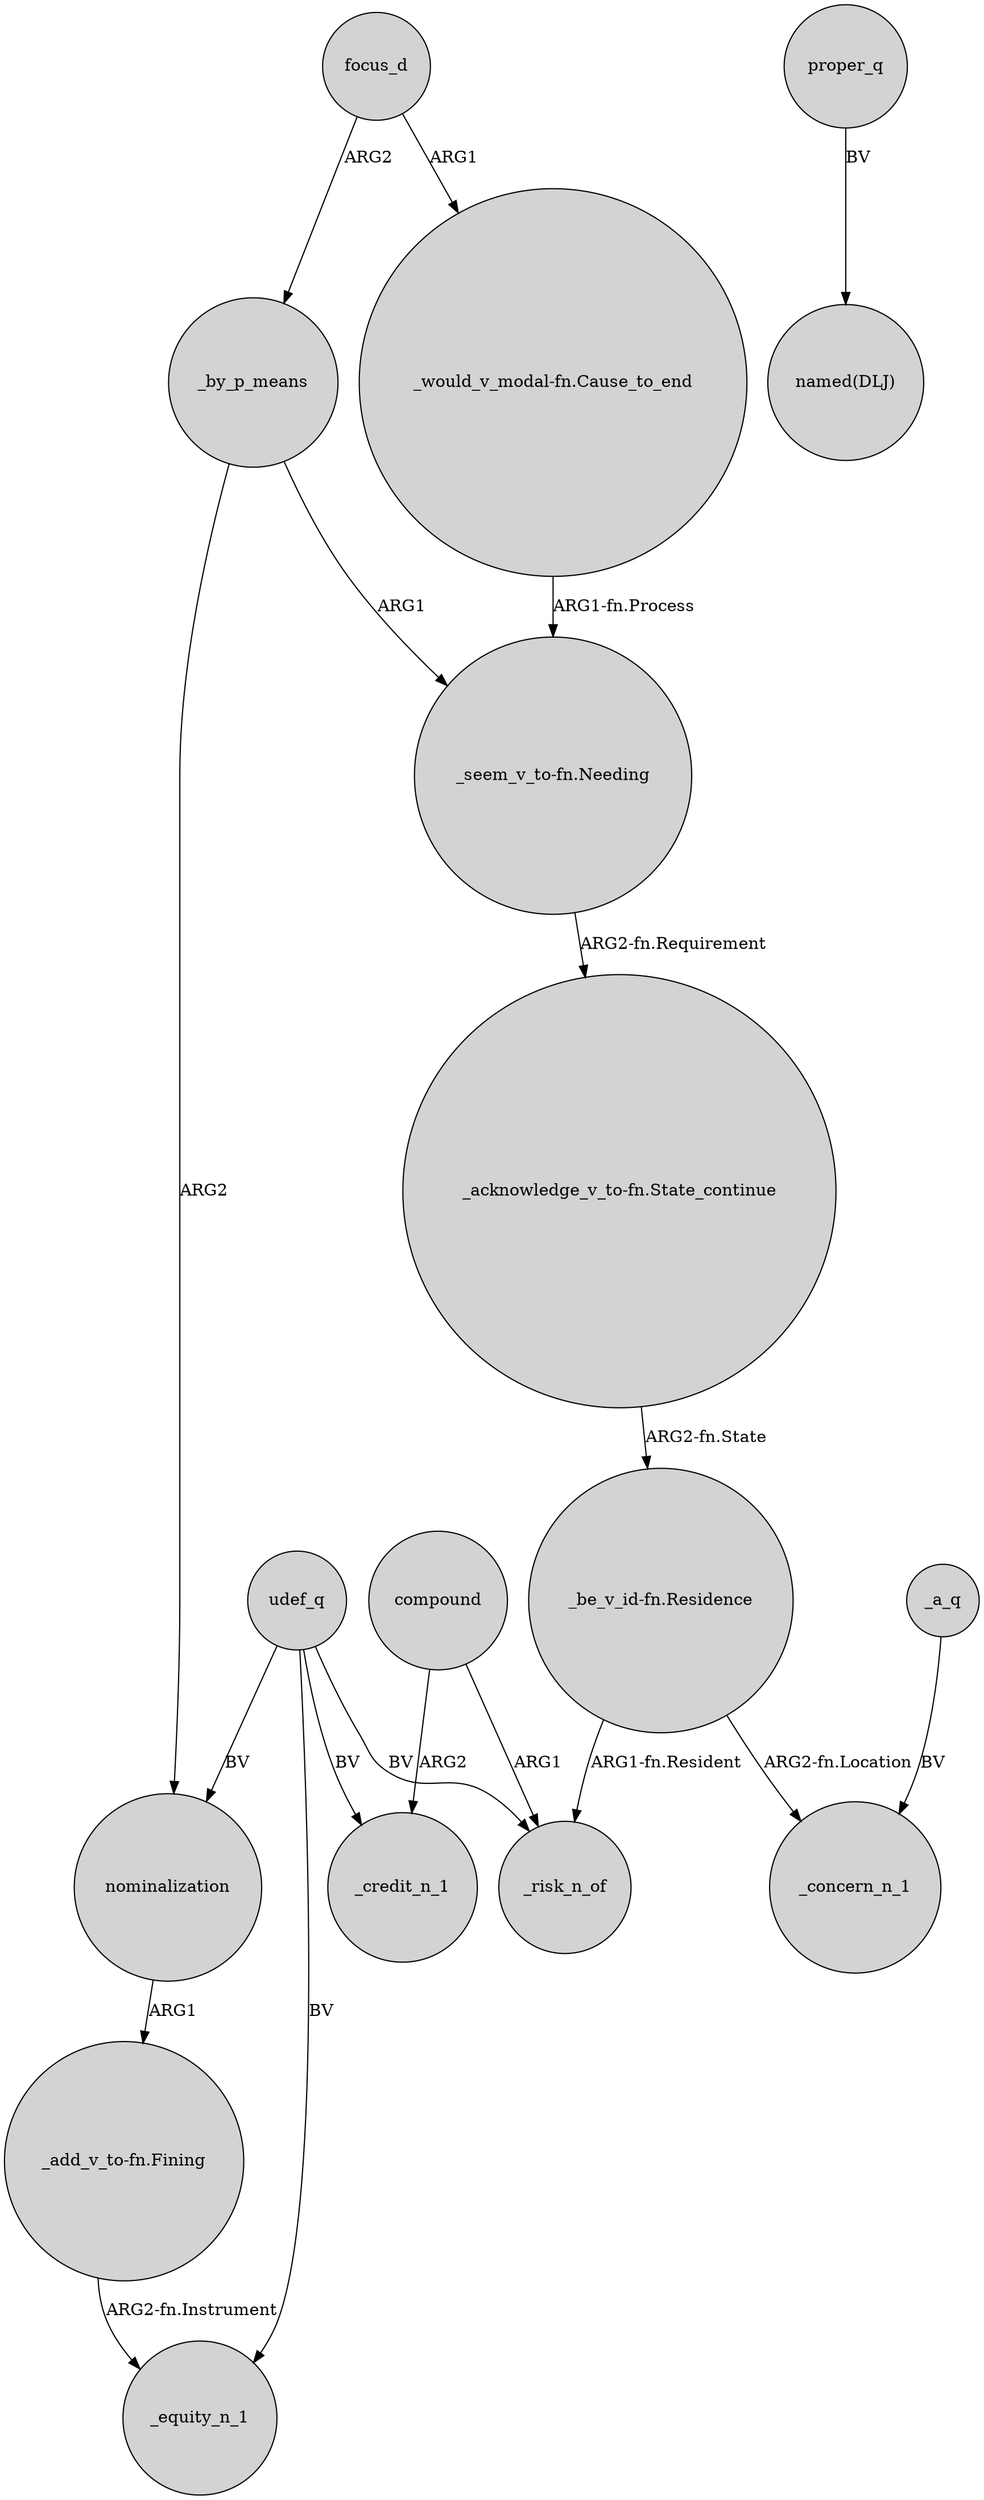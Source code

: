 digraph {
	node [shape=circle style=filled]
	udef_q -> _risk_n_of [label=BV]
	_by_p_means -> "_seem_v_to-fn.Needing" [label=ARG1]
	udef_q -> nominalization [label=BV]
	udef_q -> _equity_n_1 [label=BV]
	proper_q -> "named(DLJ)" [label=BV]
	"_add_v_to-fn.Fining" -> _equity_n_1 [label="ARG2-fn.Instrument"]
	"_acknowledge_v_to-fn.State_continue" -> "_be_v_id-fn.Residence" [label="ARG2-fn.State"]
	"_be_v_id-fn.Residence" -> _concern_n_1 [label="ARG2-fn.Location"]
	_a_q -> _concern_n_1 [label=BV]
	"_would_v_modal-fn.Cause_to_end" -> "_seem_v_to-fn.Needing" [label="ARG1-fn.Process"]
	_by_p_means -> nominalization [label=ARG2]
	compound -> _credit_n_1 [label=ARG2]
	udef_q -> _credit_n_1 [label=BV]
	compound -> _risk_n_of [label=ARG1]
	focus_d -> _by_p_means [label=ARG2]
	focus_d -> "_would_v_modal-fn.Cause_to_end" [label=ARG1]
	"_be_v_id-fn.Residence" -> _risk_n_of [label="ARG1-fn.Resident"]
	"_seem_v_to-fn.Needing" -> "_acknowledge_v_to-fn.State_continue" [label="ARG2-fn.Requirement"]
	nominalization -> "_add_v_to-fn.Fining" [label=ARG1]
}
